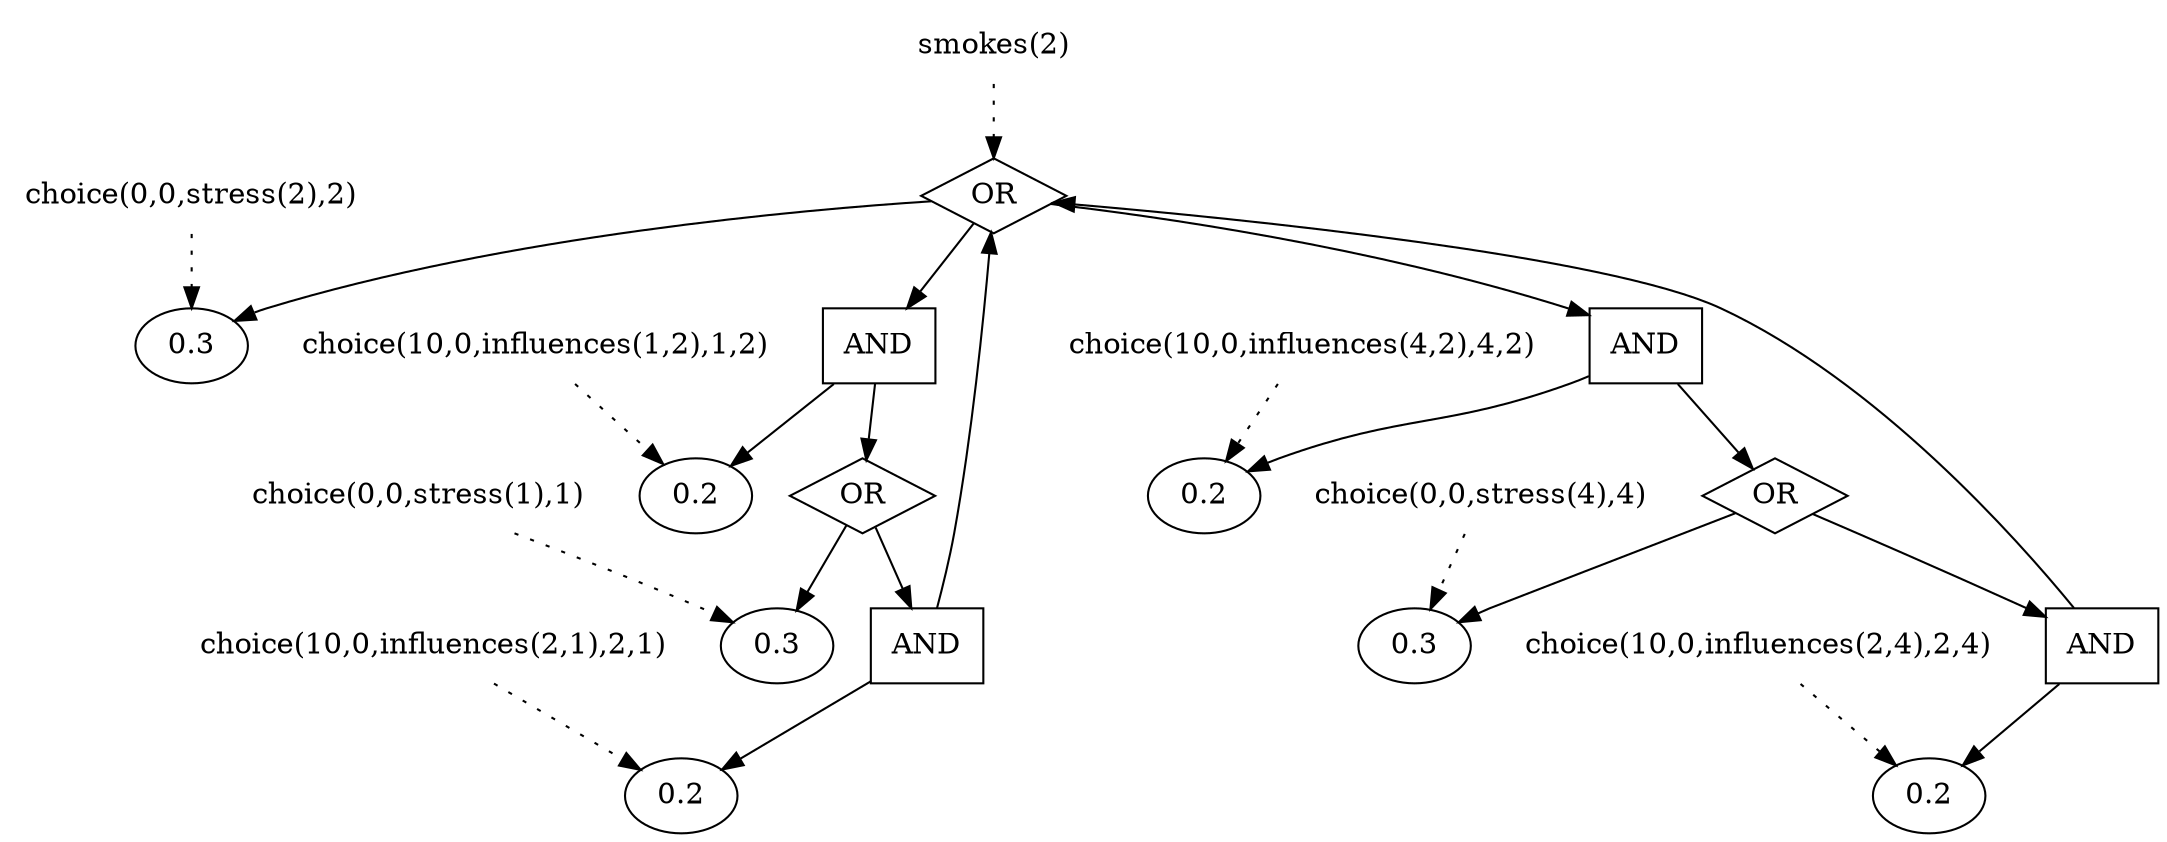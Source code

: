 digraph GP {
5 [label="OR", shape="diamond", style="filled", fillcolor="white"];
 5 -> 1;
5 -> 8;
5 -> 14;
6 [label="AND", shape="box", style="filled", fillcolor="white"];
6 -> 4;
6 -> 5;
7 [label="OR", shape="diamond", style="filled", fillcolor="white"];
 7 -> 3;
7 -> 6;
8 [label="AND", shape="box", style="filled", fillcolor="white"];
8 -> 2;
8 -> 7;
12 [label="AND", shape="box", style="filled", fillcolor="white"];
12 -> 11;
12 -> 5;
13 [label="OR", shape="diamond", style="filled", fillcolor="white"];
 13 -> 10;
13 -> 12;
14 [label="AND", shape="box", style="filled", fillcolor="white"];
14 -> 9;
14 -> 13;
1 [ shape="ellipse", label="0.3", style="filled", fillcolor="white" ];
2 [ shape="ellipse", label="0.2", style="filled", fillcolor="white" ];
3 [ shape="ellipse", label="0.3", style="filled", fillcolor="white" ];
4 [ shape="ellipse", label="0.2", style="filled", fillcolor="white" ];
9 [ shape="ellipse", label="0.2", style="filled", fillcolor="white" ];
10 [ shape="ellipse", label="0.3", style="filled", fillcolor="white" ];
11 [ shape="ellipse", label="0.2", style="filled", fillcolor="white" ];
q_0 [ label="choice(10,0,influences(4,2),4,2)", shape="plaintext" ];
q_0 -> 9 [style="dotted" ];
q_1 [ label="choice(0,0,stress(2),2)", shape="plaintext" ];
q_1 -> 1 [style="dotted" ];
q_2 [ label="choice(10,0,influences(2,4),2,4)", shape="plaintext" ];
q_2 -> 11 [style="dotted" ];
q_3 [ label="smokes(2)", shape="plaintext" ];
q_3 -> 5 [style="dotted" ];
q_4 [ label="choice(0,0,stress(1),1)", shape="plaintext" ];
q_4 -> 3 [style="dotted" ];
q_5 [ label="choice(0,0,stress(4),4)", shape="plaintext" ];
q_5 -> 10 [style="dotted" ];
q_6 [ label="choice(10,0,influences(1,2),1,2)", shape="plaintext" ];
q_6 -> 2 [style="dotted" ];
q_7 [ label="choice(10,0,influences(2,1),2,1)", shape="plaintext" ];
q_7 -> 4 [style="dotted" ];
}
